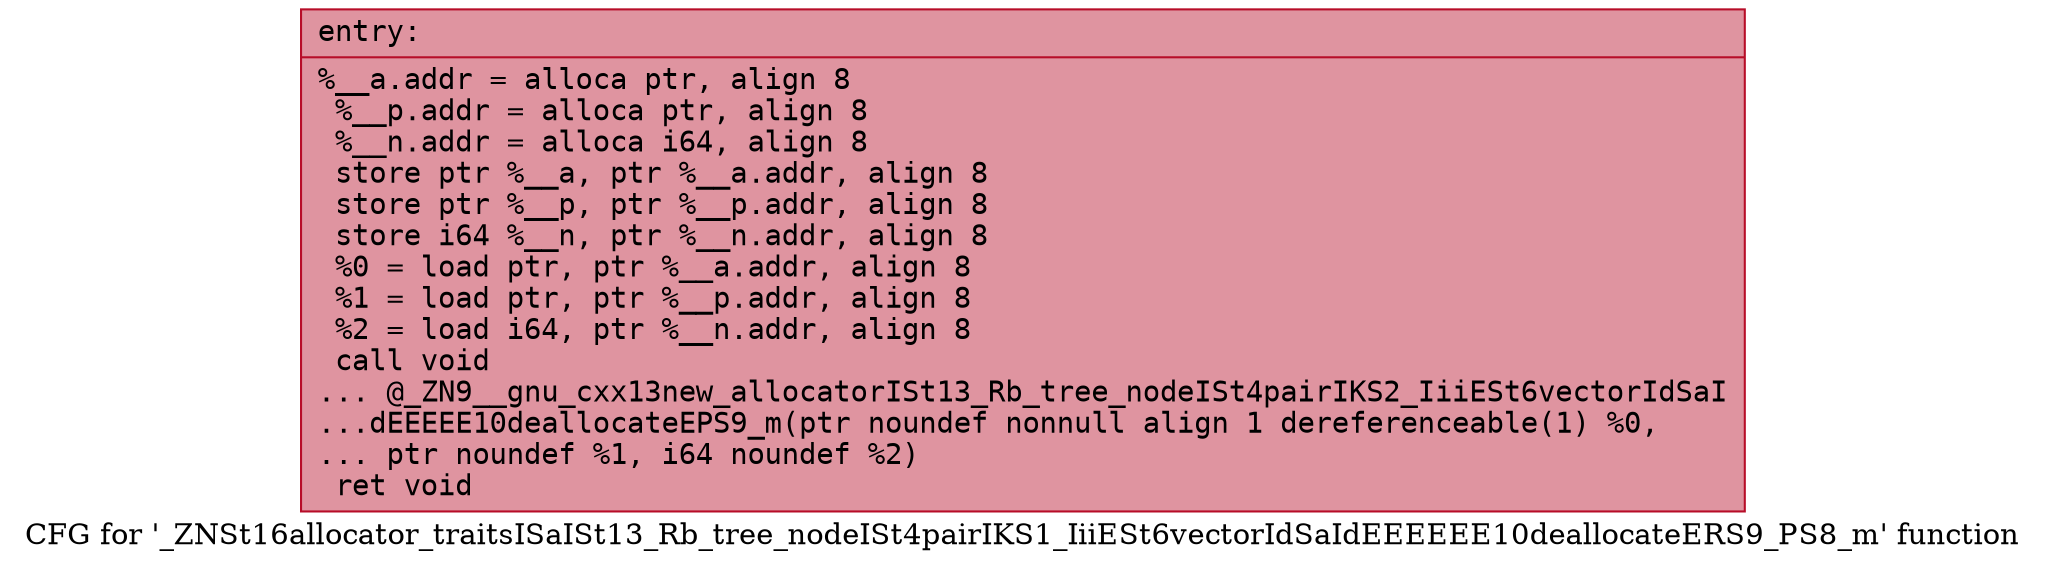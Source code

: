 digraph "CFG for '_ZNSt16allocator_traitsISaISt13_Rb_tree_nodeISt4pairIKS1_IiiESt6vectorIdSaIdEEEEEE10deallocateERS9_PS8_m' function" {
	label="CFG for '_ZNSt16allocator_traitsISaISt13_Rb_tree_nodeISt4pairIKS1_IiiESt6vectorIdSaIdEEEEEE10deallocateERS9_PS8_m' function";

	Node0x55e722cdf200 [shape=record,color="#b70d28ff", style=filled, fillcolor="#b70d2870" fontname="Courier",label="{entry:\l|  %__a.addr = alloca ptr, align 8\l  %__p.addr = alloca ptr, align 8\l  %__n.addr = alloca i64, align 8\l  store ptr %__a, ptr %__a.addr, align 8\l  store ptr %__p, ptr %__p.addr, align 8\l  store i64 %__n, ptr %__n.addr, align 8\l  %0 = load ptr, ptr %__a.addr, align 8\l  %1 = load ptr, ptr %__p.addr, align 8\l  %2 = load i64, ptr %__n.addr, align 8\l  call void\l... @_ZN9__gnu_cxx13new_allocatorISt13_Rb_tree_nodeISt4pairIKS2_IiiESt6vectorIdSaI\l...dEEEEE10deallocateEPS9_m(ptr noundef nonnull align 1 dereferenceable(1) %0,\l... ptr noundef %1, i64 noundef %2)\l  ret void\l}"];
}

